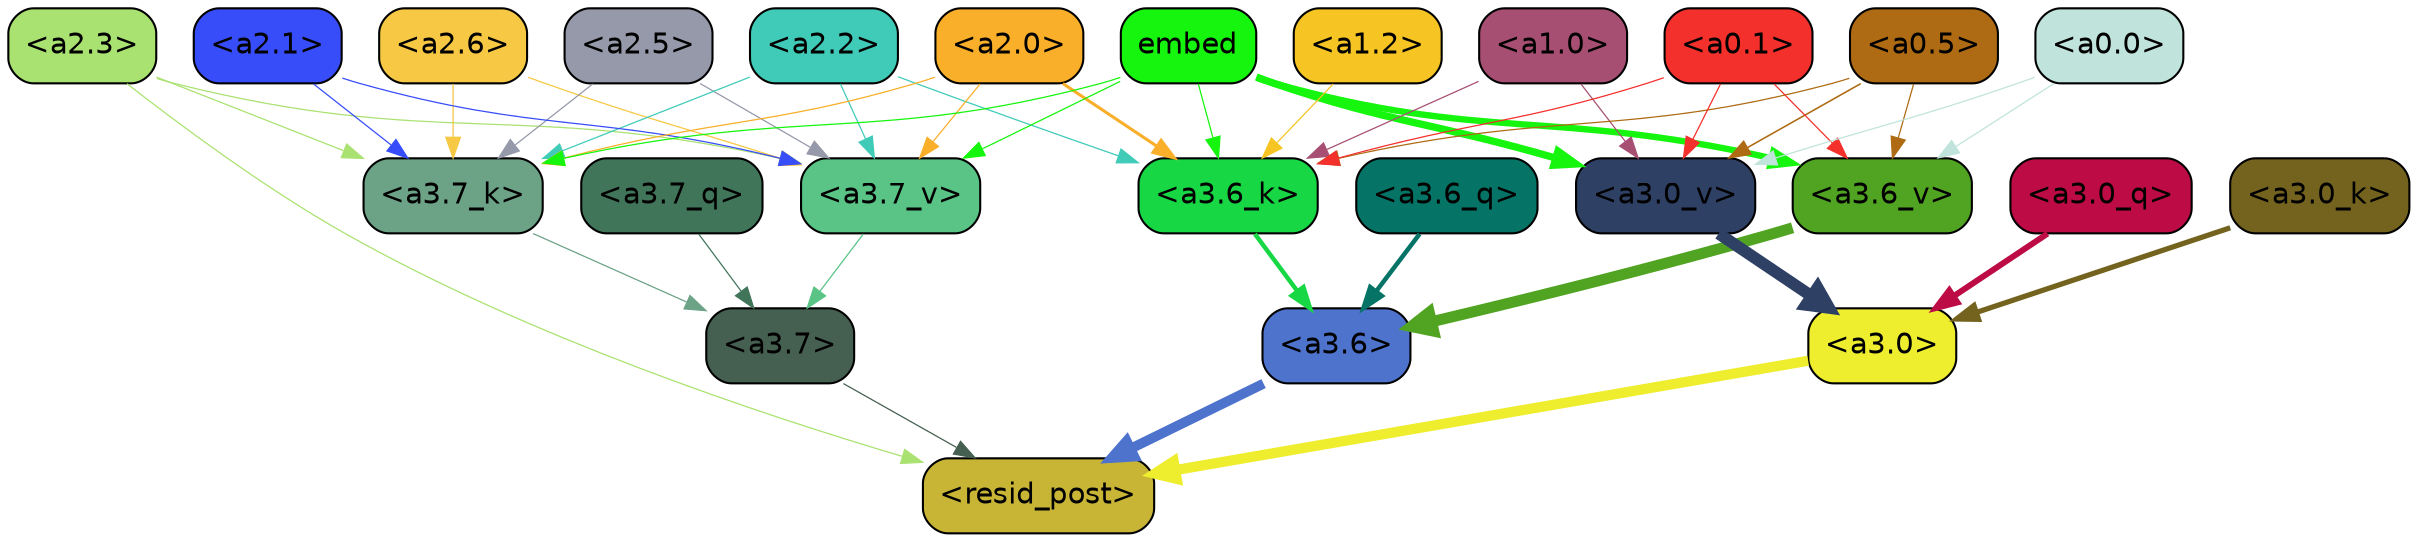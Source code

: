 strict digraph "" {
	graph [bgcolor=transparent,
		layout=dot,
		overlap=false,
		splines=true
	];
	"<a3.7>"	[color=black,
		fillcolor="#456050",
		fontname=Helvetica,
		shape=box,
		style="filled, rounded"];
	"<resid_post>"	[color=black,
		fillcolor="#c8b536",
		fontname=Helvetica,
		shape=box,
		style="filled, rounded"];
	"<a3.7>" -> "<resid_post>"	[color="#456050",
		penwidth=0.6];
	"<a3.6>"	[color=black,
		fillcolor="#4e73cd",
		fontname=Helvetica,
		shape=box,
		style="filled, rounded"];
	"<a3.6>" -> "<resid_post>"	[color="#4e73cd",
		penwidth=4.7534414529800415];
	"<a3.0>"	[color=black,
		fillcolor="#eeee2f",
		fontname=Helvetica,
		shape=box,
		style="filled, rounded"];
	"<a3.0>" -> "<resid_post>"	[color="#eeee2f",
		penwidth=4.898576855659485];
	"<a2.3>"	[color=black,
		fillcolor="#aae271",
		fontname=Helvetica,
		shape=box,
		style="filled, rounded"];
	"<a2.3>" -> "<resid_post>"	[color="#aae271",
		penwidth=0.6];
	"<a3.7_k>"	[color=black,
		fillcolor="#6ca387",
		fontname=Helvetica,
		shape=box,
		style="filled, rounded"];
	"<a2.3>" -> "<a3.7_k>"	[color="#aae271",
		penwidth=0.6];
	"<a3.7_v>"	[color=black,
		fillcolor="#59c486",
		fontname=Helvetica,
		shape=box,
		style="filled, rounded"];
	"<a2.3>" -> "<a3.7_v>"	[color="#aae271",
		penwidth=0.6];
	"<a3.7_q>"	[color=black,
		fillcolor="#40755a",
		fontname=Helvetica,
		shape=box,
		style="filled, rounded"];
	"<a3.7_q>" -> "<a3.7>"	[color="#40755a",
		penwidth=0.6];
	"<a3.6_q>"	[color=black,
		fillcolor="#057366",
		fontname=Helvetica,
		shape=box,
		style="filled, rounded"];
	"<a3.6_q>" -> "<a3.6>"	[color="#057366",
		penwidth=2.160832464694977];
	"<a3.0_q>"	[color=black,
		fillcolor="#bc0b45",
		fontname=Helvetica,
		shape=box,
		style="filled, rounded"];
	"<a3.0_q>" -> "<a3.0>"	[color="#bc0b45",
		penwidth=2.870753765106201];
	"<a3.7_k>" -> "<a3.7>"	[color="#6ca387",
		penwidth=0.6];
	"<a3.6_k>"	[color=black,
		fillcolor="#17d844",
		fontname=Helvetica,
		shape=box,
		style="filled, rounded"];
	"<a3.6_k>" -> "<a3.6>"	[color="#17d844",
		penwidth=2.13908451795578];
	"<a3.0_k>"	[color=black,
		fillcolor="#74631f",
		fontname=Helvetica,
		shape=box,
		style="filled, rounded"];
	"<a3.0_k>" -> "<a3.0>"	[color="#74631f",
		penwidth=2.520303964614868];
	"<a3.7_v>" -> "<a3.7>"	[color="#59c486",
		penwidth=0.6];
	"<a3.6_v>"	[color=black,
		fillcolor="#50a422",
		fontname=Helvetica,
		shape=box,
		style="filled, rounded"];
	"<a3.6_v>" -> "<a3.6>"	[color="#50a422",
		penwidth=5.297133803367615];
	"<a3.0_v>"	[color=black,
		fillcolor="#2f4065",
		fontname=Helvetica,
		shape=box,
		style="filled, rounded"];
	"<a3.0_v>" -> "<a3.0>"	[color="#2f4065",
		penwidth=5.680712580680847];
	"<a2.6>"	[color=black,
		fillcolor="#f6c843",
		fontname=Helvetica,
		shape=box,
		style="filled, rounded"];
	"<a2.6>" -> "<a3.7_k>"	[color="#f6c843",
		penwidth=0.6];
	"<a2.6>" -> "<a3.7_v>"	[color="#f6c843",
		penwidth=0.6];
	"<a2.5>"	[color=black,
		fillcolor="#9699aa",
		fontname=Helvetica,
		shape=box,
		style="filled, rounded"];
	"<a2.5>" -> "<a3.7_k>"	[color="#9699aa",
		penwidth=0.6];
	"<a2.5>" -> "<a3.7_v>"	[color="#9699aa",
		penwidth=0.6];
	"<a2.2>"	[color=black,
		fillcolor="#40cbb8",
		fontname=Helvetica,
		shape=box,
		style="filled, rounded"];
	"<a2.2>" -> "<a3.7_k>"	[color="#40cbb8",
		penwidth=0.6];
	"<a2.2>" -> "<a3.6_k>"	[color="#40cbb8",
		penwidth=0.6];
	"<a2.2>" -> "<a3.7_v>"	[color="#40cbb8",
		penwidth=0.6];
	"<a2.1>"	[color=black,
		fillcolor="#384dfa",
		fontname=Helvetica,
		shape=box,
		style="filled, rounded"];
	"<a2.1>" -> "<a3.7_k>"	[color="#384dfa",
		penwidth=0.6];
	"<a2.1>" -> "<a3.7_v>"	[color="#384dfa",
		penwidth=0.6];
	"<a2.0>"	[color=black,
		fillcolor="#f9af29",
		fontname=Helvetica,
		shape=box,
		style="filled, rounded"];
	"<a2.0>" -> "<a3.7_k>"	[color="#f9af29",
		penwidth=0.6];
	"<a2.0>" -> "<a3.6_k>"	[color="#f9af29",
		penwidth=1.4807794839143753];
	"<a2.0>" -> "<a3.7_v>"	[color="#f9af29",
		penwidth=0.6];
	embed	[color=black,
		fillcolor="#16f50d",
		fontname=Helvetica,
		shape=box,
		style="filled, rounded"];
	embed -> "<a3.7_k>"	[color="#16f50d",
		penwidth=0.6];
	embed -> "<a3.6_k>"	[color="#16f50d",
		penwidth=0.6];
	embed -> "<a3.7_v>"	[color="#16f50d",
		penwidth=0.6];
	embed -> "<a3.6_v>"	[color="#16f50d",
		penwidth=3.067279100418091];
	embed -> "<a3.0_v>"	[color="#16f50d",
		penwidth=3.5202720761299133];
	"<a1.2>"	[color=black,
		fillcolor="#f6c523",
		fontname=Helvetica,
		shape=box,
		style="filled, rounded"];
	"<a1.2>" -> "<a3.6_k>"	[color="#f6c523",
		penwidth=0.6];
	"<a1.0>"	[color=black,
		fillcolor="#a74f73",
		fontname=Helvetica,
		shape=box,
		style="filled, rounded"];
	"<a1.0>" -> "<a3.6_k>"	[color="#a74f73",
		penwidth=0.6];
	"<a1.0>" -> "<a3.0_v>"	[color="#a74f73",
		penwidth=0.6];
	"<a0.5>"	[color=black,
		fillcolor="#ae6b13",
		fontname=Helvetica,
		shape=box,
		style="filled, rounded"];
	"<a0.5>" -> "<a3.6_k>"	[color="#ae6b13",
		penwidth=0.6];
	"<a0.5>" -> "<a3.6_v>"	[color="#ae6b13",
		penwidth=0.6];
	"<a0.5>" -> "<a3.0_v>"	[color="#ae6b13",
		penwidth=0.764040544629097];
	"<a0.1>"	[color=black,
		fillcolor="#f3302c",
		fontname=Helvetica,
		shape=box,
		style="filled, rounded"];
	"<a0.1>" -> "<a3.6_k>"	[color="#f3302c",
		penwidth=0.6];
	"<a0.1>" -> "<a3.6_v>"	[color="#f3302c",
		penwidth=0.6];
	"<a0.1>" -> "<a3.0_v>"	[color="#f3302c",
		penwidth=0.6];
	"<a0.0>"	[color=black,
		fillcolor="#c0e4db",
		fontname=Helvetica,
		shape=box,
		style="filled, rounded"];
	"<a0.0>" -> "<a3.6_v>"	[color="#c0e4db",
		penwidth=0.6];
	"<a0.0>" -> "<a3.0_v>"	[color="#c0e4db",
		penwidth=0.6];
}
